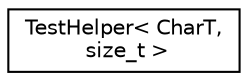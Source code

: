 digraph "Graphical Class Hierarchy"
{
  edge [fontname="Helvetica",fontsize="10",labelfontname="Helvetica",labelfontsize="10"];
  node [fontname="Helvetica",fontsize="10",shape=record];
  rankdir="LR";
  Node0 [label="TestHelper\< CharT,\l size_t \>",height=0.2,width=0.4,color="black", fillcolor="white", style="filled",URL="$struct_test_helper.html"];
}
